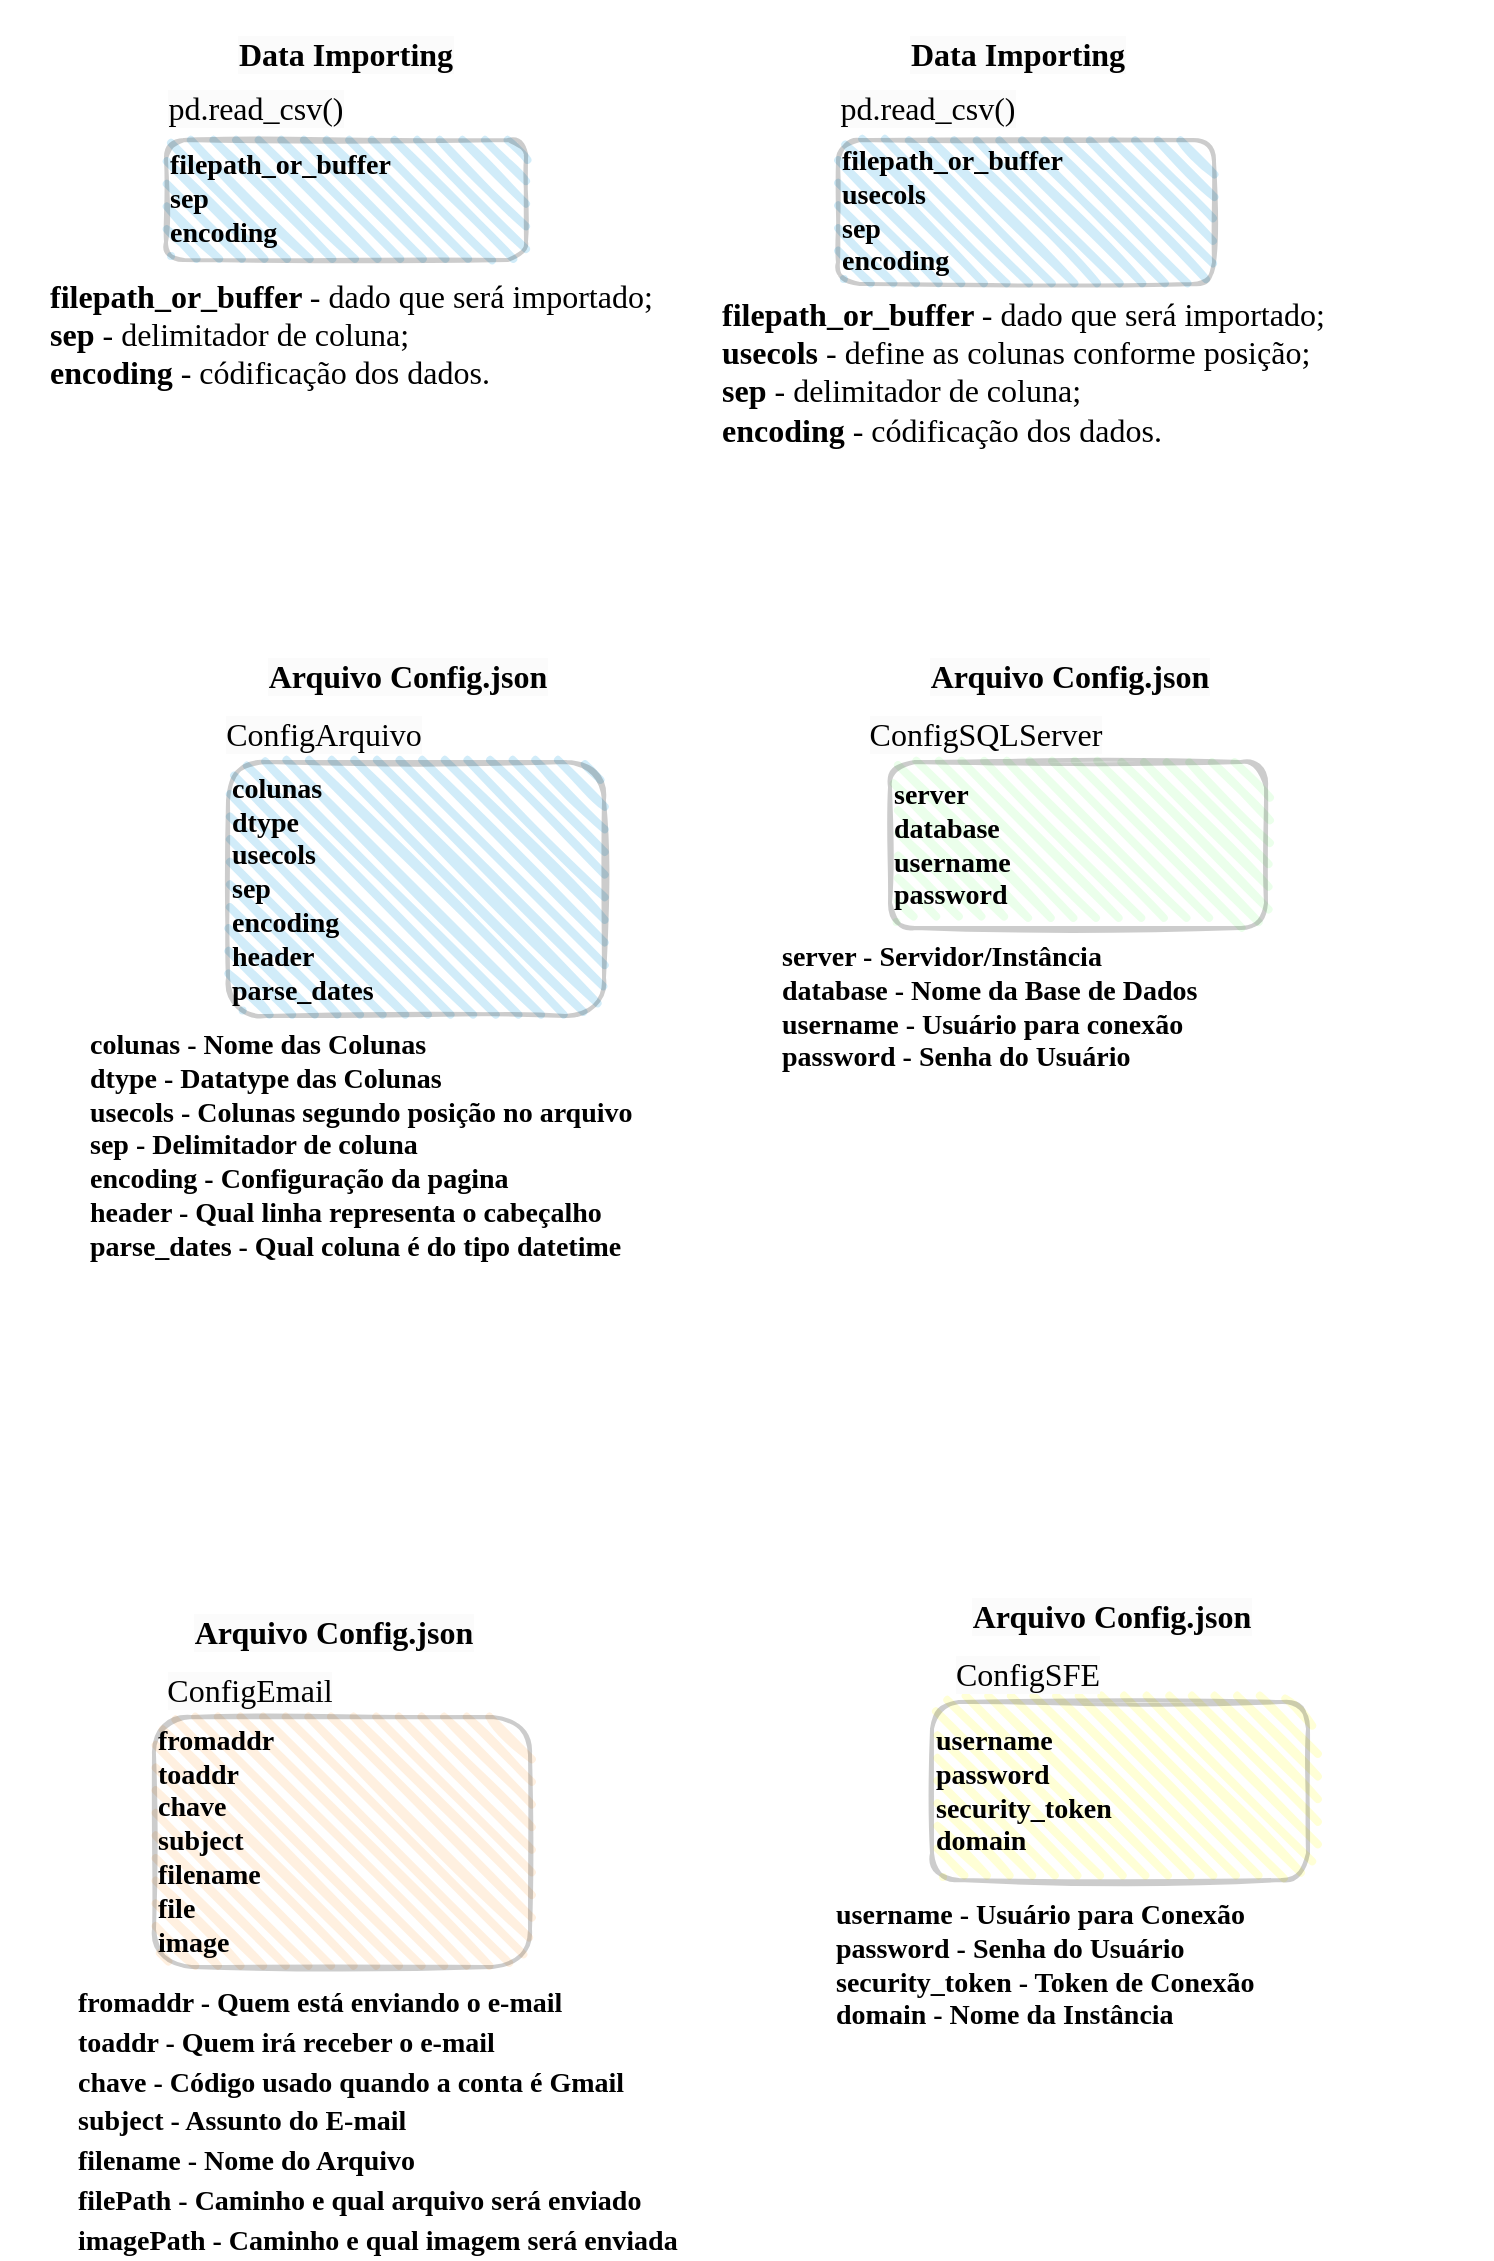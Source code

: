 <mxfile version="20.8.5" type="github">
  <diagram id="HB3tD9yMSWwXWPu6Mqnb" name="Página-1">
    <mxGraphModel dx="677" dy="336" grid="0" gridSize="10" guides="1" tooltips="1" connect="1" arrows="1" fold="1" page="1" pageScale="1" pageWidth="1169" pageHeight="827" math="0" shadow="0">
      <root>
        <mxCell id="0" />
        <mxCell id="1" parent="0" />
        <mxCell id="4adj82tTuQm2GllREpJ7-3" value="filepath_or_buffer&lt;br style=&quot;font-size: 14px;&quot;&gt;sep&lt;br style=&quot;font-size: 14px;&quot;&gt;encoding" style="rounded=1;whiteSpace=wrap;html=1;strokeWidth=2;fillWeight=4;hachureGap=8;hachureAngle=45;fillColor=#1ba1e2;sketch=1;strokeColor=default;opacity=20;fontStyle=1;fontSize=14;align=left;fontFamily=Comic Sans MS;" vertex="1" parent="1">
          <mxGeometry x="100" y="148" width="180" height="60" as="geometry" />
        </mxCell>
        <mxCell id="4adj82tTuQm2GllREpJ7-4" value="&lt;h1 style=&quot;border-color: var(--border-color); color: rgb(0, 0, 0); font-style: normal; font-variant-ligatures: normal; font-variant-caps: normal; letter-spacing: normal; orphans: 2; text-indent: 0px; text-transform: none; widows: 2; word-spacing: 0px; -webkit-text-stroke-width: 0px; background-color: rgb(251, 251, 251); text-decoration-thickness: initial; text-decoration-style: initial; text-decoration-color: initial; font-size: 16px;&quot;&gt;&lt;span style=&quot;font-weight: normal;&quot;&gt;pd.read_csv()&lt;/span&gt;&lt;br&gt;&lt;/h1&gt;" style="text;whiteSpace=wrap;html=1;fontSize=16;align=center;fontFamily=Comic Sans MS;" vertex="1" parent="1">
          <mxGeometry x="20" y="105" width="250" height="20" as="geometry" />
        </mxCell>
        <mxCell id="4adj82tTuQm2GllREpJ7-5" value="&lt;h1 style=&quot;border-color: var(--border-color); color: rgb(0, 0, 0); font-style: normal; font-variant-ligatures: normal; font-variant-caps: normal; letter-spacing: normal; orphans: 2; text-indent: 0px; text-transform: none; widows: 2; word-spacing: 0px; -webkit-text-stroke-width: 0px; background-color: rgb(251, 251, 251); text-decoration-thickness: initial; text-decoration-style: initial; text-decoration-color: initial; font-size: 16px;&quot;&gt;Data Importing&lt;/h1&gt;" style="text;whiteSpace=wrap;html=1;fontSize=16;align=center;fontFamily=Comic Sans MS;" vertex="1" parent="1">
          <mxGeometry x="65" y="78" width="250" height="20" as="geometry" />
        </mxCell>
        <mxCell id="4adj82tTuQm2GllREpJ7-6" value="&lt;b&gt;filepath_or_buffer &lt;/b&gt;- dado que será importado;&lt;br&gt;&lt;b&gt;sep &lt;/b&gt;- delimitador de coluna;&lt;br&gt;&lt;b&gt;encoding &lt;/b&gt;- códificação dos dados." style="text;whiteSpace=wrap;html=1;fontSize=16;fontFamily=Comic Sans MS;" vertex="1" parent="1">
          <mxGeometry x="40" y="210" width="330" height="60" as="geometry" />
        </mxCell>
        <mxCell id="4adj82tTuQm2GllREpJ7-7" value="filepath_or_buffer&lt;br&gt;usecols&lt;br style=&quot;font-size: 14px;&quot;&gt;sep&lt;br style=&quot;font-size: 14px;&quot;&gt;encoding" style="rounded=1;whiteSpace=wrap;html=1;strokeWidth=2;fillWeight=4;hachureGap=8;hachureAngle=45;fillColor=#1ba1e2;sketch=1;strokeColor=default;opacity=20;fontStyle=1;fontSize=14;align=left;fontFamily=Comic Sans MS;" vertex="1" parent="1">
          <mxGeometry x="436" y="148" width="188" height="72" as="geometry" />
        </mxCell>
        <mxCell id="4adj82tTuQm2GllREpJ7-8" value="&lt;h1 style=&quot;border-color: var(--border-color); color: rgb(0, 0, 0); font-style: normal; font-variant-ligatures: normal; font-variant-caps: normal; letter-spacing: normal; orphans: 2; text-indent: 0px; text-transform: none; widows: 2; word-spacing: 0px; -webkit-text-stroke-width: 0px; background-color: rgb(251, 251, 251); text-decoration-thickness: initial; text-decoration-style: initial; text-decoration-color: initial; font-size: 16px;&quot;&gt;&lt;span style=&quot;font-weight: normal;&quot;&gt;pd.read_csv()&lt;/span&gt;&lt;br&gt;&lt;/h1&gt;" style="text;whiteSpace=wrap;html=1;fontSize=16;align=center;fontFamily=Comic Sans MS;" vertex="1" parent="1">
          <mxGeometry x="356" y="105" width="250" height="20" as="geometry" />
        </mxCell>
        <mxCell id="4adj82tTuQm2GllREpJ7-9" value="&lt;h1 style=&quot;border-color: var(--border-color); color: rgb(0, 0, 0); font-style: normal; font-variant-ligatures: normal; font-variant-caps: normal; letter-spacing: normal; orphans: 2; text-indent: 0px; text-transform: none; widows: 2; word-spacing: 0px; -webkit-text-stroke-width: 0px; background-color: rgb(251, 251, 251); text-decoration-thickness: initial; text-decoration-style: initial; text-decoration-color: initial; font-size: 16px;&quot;&gt;Data Importing&lt;/h1&gt;" style="text;whiteSpace=wrap;html=1;fontSize=16;align=center;fontFamily=Comic Sans MS;" vertex="1" parent="1">
          <mxGeometry x="401" y="78" width="250" height="20" as="geometry" />
        </mxCell>
        <mxCell id="4adj82tTuQm2GllREpJ7-10" value="&lt;b&gt;filepath_or_buffer &lt;/b&gt;- dado que será importado;&lt;br&gt;&lt;b&gt;usecols &lt;/b&gt;- define as colunas conforme posição;&lt;br&gt;&lt;b&gt;sep &lt;/b&gt;- delimitador de coluna;&lt;br&gt;&lt;b&gt;encoding &lt;/b&gt;- códificação dos dados." style="text;whiteSpace=wrap;html=1;fontSize=16;fontFamily=Comic Sans MS;" vertex="1" parent="1">
          <mxGeometry x="376" y="219" width="330" height="60" as="geometry" />
        </mxCell>
        <mxCell id="4adj82tTuQm2GllREpJ7-12" value="colunas&lt;br&gt;dtype&lt;br style=&quot;font-size: 14px;&quot;&gt;usecols&lt;br style=&quot;font-size: 14px;&quot;&gt;sep&lt;br&gt;encoding&lt;br&gt;header&lt;br&gt;parse_dates" style="rounded=1;whiteSpace=wrap;html=1;strokeWidth=2;fillWeight=4;hachureGap=8;hachureAngle=45;fillColor=#1ba1e2;sketch=1;strokeColor=default;opacity=20;fontStyle=1;fontSize=14;align=left;fontFamily=Comic Sans MS;" vertex="1" parent="1">
          <mxGeometry x="131" y="459" width="188" height="127" as="geometry" />
        </mxCell>
        <mxCell id="4adj82tTuQm2GllREpJ7-13" value="&lt;h1 style=&quot;border-color: var(--border-color); color: rgb(0, 0, 0); font-style: normal; font-variant-ligatures: normal; font-variant-caps: normal; letter-spacing: normal; orphans: 2; text-indent: 0px; text-transform: none; widows: 2; word-spacing: 0px; -webkit-text-stroke-width: 0px; background-color: rgb(251, 251, 251); text-decoration-thickness: initial; text-decoration-style: initial; text-decoration-color: initial; font-size: 16px;&quot;&gt;Arquivo Config.json&lt;/h1&gt;" style="text;whiteSpace=wrap;html=1;fontSize=16;align=center;fontFamily=Comic Sans MS;" vertex="1" parent="1">
          <mxGeometry x="96" y="389" width="250" height="20" as="geometry" />
        </mxCell>
        <mxCell id="4adj82tTuQm2GllREpJ7-14" value="&lt;span style=&quot;font-size: 14px;&quot;&gt;colunas - Nome das Colunas&lt;br style=&quot;border-color: var(--border-color); font-size: 14px;&quot;&gt;&lt;span style=&quot;font-size: 14px;&quot;&gt;dtype - Datatype das Colunas&lt;/span&gt;&lt;br style=&quot;border-color: var(--border-color); font-size: 14px;&quot;&gt;&lt;span style=&quot;font-size: 14px;&quot;&gt;usecols - Colunas segundo posição no arquivo&lt;/span&gt;&lt;br style=&quot;border-color: var(--border-color); font-size: 14px;&quot;&gt;&lt;span style=&quot;font-size: 14px;&quot;&gt;sep - Delimitador de coluna&lt;/span&gt;&lt;br style=&quot;border-color: var(--border-color); font-size: 14px;&quot;&gt;&lt;span style=&quot;font-size: 14px;&quot;&gt;encoding - Configuração da pagina&lt;/span&gt;&lt;br style=&quot;border-color: var(--border-color); font-size: 14px;&quot;&gt;&lt;span style=&quot;font-size: 14px;&quot;&gt;header - Qual linha representa o cabeçalho&lt;/span&gt;&lt;br style=&quot;border-color: var(--border-color); font-size: 14px;&quot;&gt;&lt;span style=&quot;font-size: 14px;&quot;&gt;parse_dates - Qual coluna é do tipo datetime&lt;/span&gt;&lt;/span&gt;" style="text;whiteSpace=wrap;html=1;fontSize=14;fontFamily=Comic Sans MS;fontStyle=1" vertex="1" parent="1">
          <mxGeometry x="60" y="586" width="330" height="60" as="geometry" />
        </mxCell>
        <mxCell id="4adj82tTuQm2GllREpJ7-15" value="&lt;h1 style=&quot;border-color: var(--border-color); orphans: 2; text-indent: 0px; widows: 2; background-color: rgb(251, 251, 251); text-decoration-thickness: initial; text-decoration-style: initial; text-decoration-color: initial; -webkit-text-stroke-width: 0px; word-spacing: 0px; text-transform: none; letter-spacing: normal; font-variant-caps: normal; font-variant-ligatures: normal; font-style: normal; font-size: 16px; color: rgb(0, 0, 0);&quot;&gt;&lt;span style=&quot;font-weight: normal;&quot;&gt;ConfigArquivo&lt;/span&gt;&lt;br&gt;&lt;/h1&gt;" style="text;whiteSpace=wrap;html=1;fontSize=16;align=center;fontFamily=Comic Sans MS;" vertex="1" parent="1">
          <mxGeometry x="54" y="418" width="250" height="20" as="geometry" />
        </mxCell>
        <mxCell id="4adj82tTuQm2GllREpJ7-16" value="server&lt;br&gt;database&lt;br&gt;username&lt;br&gt;password" style="rounded=1;whiteSpace=wrap;html=1;strokeWidth=2;fillWeight=4;hachureGap=8;hachureAngle=45;fillColor=#99FF99;sketch=1;strokeColor=default;opacity=20;fontStyle=1;fontSize=14;align=left;fontFamily=Comic Sans MS;" vertex="1" parent="1">
          <mxGeometry x="462" y="459" width="188" height="83" as="geometry" />
        </mxCell>
        <mxCell id="4adj82tTuQm2GllREpJ7-17" value="&lt;h1 style=&quot;border-color: var(--border-color); color: rgb(0, 0, 0); font-style: normal; font-variant-ligatures: normal; font-variant-caps: normal; letter-spacing: normal; orphans: 2; text-indent: 0px; text-transform: none; widows: 2; word-spacing: 0px; -webkit-text-stroke-width: 0px; background-color: rgb(251, 251, 251); text-decoration-thickness: initial; text-decoration-style: initial; text-decoration-color: initial; font-size: 16px;&quot;&gt;Arquivo Config.json&lt;/h1&gt;" style="text;whiteSpace=wrap;html=1;fontSize=16;align=center;fontFamily=Comic Sans MS;" vertex="1" parent="1">
          <mxGeometry x="427" y="389" width="250" height="20" as="geometry" />
        </mxCell>
        <mxCell id="4adj82tTuQm2GllREpJ7-18" value="server - Servidor/Instância&lt;br style=&quot;border-color: var(--border-color); font-size: 14px;&quot;&gt;&lt;span style=&quot;font-size: 14px;&quot;&gt;database - Nome da Base de Dados&lt;/span&gt;&lt;br style=&quot;border-color: var(--border-color); font-size: 14px;&quot;&gt;&lt;span style=&quot;font-size: 14px;&quot;&gt;username - Usuário para conexão&lt;/span&gt;&lt;br style=&quot;border-color: var(--border-color); font-size: 14px;&quot;&gt;&lt;span style=&quot;font-size: 14px;&quot;&gt;password - Senha do Usuário&lt;/span&gt;" style="text;whiteSpace=wrap;html=1;fontSize=14;fontFamily=Comic Sans MS;fontStyle=1" vertex="1" parent="1">
          <mxGeometry x="406" y="542" width="330" height="60" as="geometry" />
        </mxCell>
        <mxCell id="4adj82tTuQm2GllREpJ7-19" value="&lt;h1 style=&quot;border-color: var(--border-color); orphans: 2; text-indent: 0px; widows: 2; background-color: rgb(251, 251, 251); text-decoration-thickness: initial; text-decoration-style: initial; text-decoration-color: initial; -webkit-text-stroke-width: 0px; word-spacing: 0px; text-transform: none; letter-spacing: normal; font-variant-caps: normal; font-variant-ligatures: normal; font-style: normal; font-size: 16px; color: rgb(0, 0, 0);&quot;&gt;&lt;span style=&quot;font-weight: normal;&quot;&gt;ConfigSQLServer&lt;/span&gt;&lt;br&gt;&lt;/h1&gt;" style="text;whiteSpace=wrap;html=1;fontSize=16;align=center;fontFamily=Comic Sans MS;" vertex="1" parent="1">
          <mxGeometry x="385" y="418" width="250" height="20" as="geometry" />
        </mxCell>
        <mxCell id="4adj82tTuQm2GllREpJ7-20" value="fromaddr&lt;br&gt;toaddr&lt;br&gt;chave&lt;br&gt;subject&lt;br&gt;filename&lt;br&gt;file&lt;br&gt;image" style="rounded=1;whiteSpace=wrap;html=1;strokeWidth=2;fillWeight=4;hachureGap=8;hachureAngle=45;fillColor=#FFB366;sketch=1;strokeColor=default;opacity=20;fontStyle=1;fontSize=14;align=left;fontFamily=Comic Sans MS;" vertex="1" parent="1">
          <mxGeometry x="94" y="936.5" width="188" height="125" as="geometry" />
        </mxCell>
        <mxCell id="4adj82tTuQm2GllREpJ7-21" value="&lt;h1 style=&quot;border-color: var(--border-color); color: rgb(0, 0, 0); font-style: normal; font-variant-ligatures: normal; font-variant-caps: normal; letter-spacing: normal; orphans: 2; text-indent: 0px; text-transform: none; widows: 2; word-spacing: 0px; -webkit-text-stroke-width: 0px; background-color: rgb(251, 251, 251); text-decoration-thickness: initial; text-decoration-style: initial; text-decoration-color: initial; font-size: 16px;&quot;&gt;Arquivo Config.json&lt;/h1&gt;" style="text;whiteSpace=wrap;html=1;fontSize=16;align=center;fontFamily=Comic Sans MS;" vertex="1" parent="1">
          <mxGeometry x="59" y="866.5" width="250" height="20" as="geometry" />
        </mxCell>
        <mxCell id="4adj82tTuQm2GllREpJ7-22" value="&lt;font style=&quot;font-size: 14px;&quot;&gt;&lt;b&gt;fromaddr - Quem está enviando o e-mail&lt;br style=&quot;border-color: var(--border-color);&quot;&gt;toaddr - Quem irá receber o e-mail&lt;br style=&quot;border-color: var(--border-color);&quot;&gt;chave - Código usado quando a conta é Gmail&lt;br style=&quot;border-color: var(--border-color);&quot;&gt;subject - Assunto do E-mail&lt;br style=&quot;border-color: var(--border-color);&quot;&gt;filename - Nome do Arquivo&amp;nbsp;&lt;br style=&quot;border-color: var(--border-color);&quot;&gt;filePath - Caminho e qual arquivo será enviado&lt;br style=&quot;border-color: var(--border-color);&quot;&gt;imagePath - Caminho e qual imagem será enviada&lt;/b&gt;&lt;/font&gt;" style="text;whiteSpace=wrap;html=1;fontSize=16;fontFamily=Comic Sans MS;" vertex="1" parent="1">
          <mxGeometry x="54" y="1061.5" width="330" height="60" as="geometry" />
        </mxCell>
        <mxCell id="4adj82tTuQm2GllREpJ7-23" value="&lt;h1 style=&quot;border-color: var(--border-color); orphans: 2; text-indent: 0px; widows: 2; background-color: rgb(251, 251, 251); text-decoration-thickness: initial; text-decoration-style: initial; text-decoration-color: initial; -webkit-text-stroke-width: 0px; word-spacing: 0px; text-transform: none; letter-spacing: normal; font-variant-caps: normal; font-variant-ligatures: normal; font-style: normal; font-size: 16px; color: rgb(0, 0, 0);&quot;&gt;&lt;span style=&quot;font-weight: normal;&quot;&gt;ConfigEmail&lt;/span&gt;&lt;br&gt;&lt;/h1&gt;" style="text;whiteSpace=wrap;html=1;fontSize=16;align=center;fontFamily=Comic Sans MS;" vertex="1" parent="1">
          <mxGeometry x="17" y="895.5" width="250" height="20" as="geometry" />
        </mxCell>
        <mxCell id="4adj82tTuQm2GllREpJ7-24" value="username&lt;br&gt;password&lt;br&gt;security_token&lt;br&gt;domain" style="rounded=1;whiteSpace=wrap;html=1;strokeWidth=2;fillWeight=4;hachureGap=8;hachureAngle=45;fillColor=#FFFF33;sketch=1;strokeColor=default;opacity=20;fontStyle=1;fontSize=14;align=left;fontFamily=Comic Sans MS;" vertex="1" parent="1">
          <mxGeometry x="483" y="929" width="188" height="89" as="geometry" />
        </mxCell>
        <mxCell id="4adj82tTuQm2GllREpJ7-25" value="&lt;h1 style=&quot;border-color: var(--border-color); color: rgb(0, 0, 0); font-style: normal; font-variant-ligatures: normal; font-variant-caps: normal; letter-spacing: normal; orphans: 2; text-indent: 0px; text-transform: none; widows: 2; word-spacing: 0px; -webkit-text-stroke-width: 0px; background-color: rgb(251, 251, 251); text-decoration-thickness: initial; text-decoration-style: initial; text-decoration-color: initial; font-size: 16px;&quot;&gt;Arquivo Config.json&lt;/h1&gt;" style="text;whiteSpace=wrap;html=1;fontSize=16;align=center;fontFamily=Comic Sans MS;" vertex="1" parent="1">
          <mxGeometry x="448" y="859" width="250" height="20" as="geometry" />
        </mxCell>
        <mxCell id="4adj82tTuQm2GllREpJ7-26" value="username - Usuário para Conexão&lt;br style=&quot;border-color: var(--border-color); font-size: 14px;&quot;&gt;&lt;span style=&quot;font-size: 14px;&quot;&gt;password - Senha do Usuário&lt;/span&gt;&lt;br style=&quot;border-color: var(--border-color); font-size: 14px;&quot;&gt;&lt;span style=&quot;font-size: 14px;&quot;&gt;security_token - Token de Conexão&lt;/span&gt;&lt;br style=&quot;border-color: var(--border-color); font-size: 14px;&quot;&gt;&lt;span style=&quot;font-size: 14px;&quot;&gt;domain - Nome da Instância&lt;/span&gt;" style="text;whiteSpace=wrap;html=1;fontSize=14;fontFamily=Comic Sans MS;fontStyle=1" vertex="1" parent="1">
          <mxGeometry x="433" y="1021" width="330" height="60" as="geometry" />
        </mxCell>
        <mxCell id="4adj82tTuQm2GllREpJ7-27" value="&lt;h1 style=&quot;border-color: var(--border-color); orphans: 2; text-indent: 0px; widows: 2; background-color: rgb(251, 251, 251); text-decoration-thickness: initial; text-decoration-style: initial; text-decoration-color: initial; -webkit-text-stroke-width: 0px; word-spacing: 0px; text-transform: none; letter-spacing: normal; font-variant-caps: normal; font-variant-ligatures: normal; font-style: normal; font-size: 16px; color: rgb(0, 0, 0);&quot;&gt;&lt;span style=&quot;font-weight: normal;&quot;&gt;ConfigSFE&lt;/span&gt;&lt;br&gt;&lt;/h1&gt;" style="text;whiteSpace=wrap;html=1;fontSize=16;align=center;fontFamily=Comic Sans MS;" vertex="1" parent="1">
          <mxGeometry x="406" y="888" width="250" height="20" as="geometry" />
        </mxCell>
      </root>
    </mxGraphModel>
  </diagram>
</mxfile>
